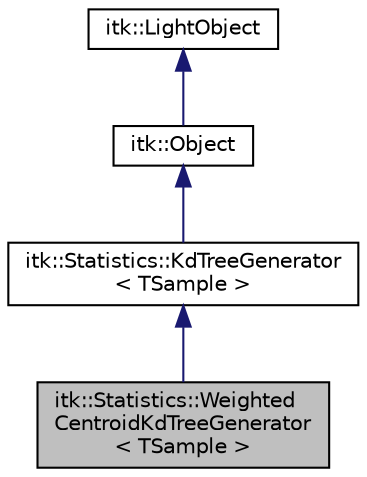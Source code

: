 digraph "itk::Statistics::WeightedCentroidKdTreeGenerator&lt; TSample &gt;"
{
 // LATEX_PDF_SIZE
  edge [fontname="Helvetica",fontsize="10",labelfontname="Helvetica",labelfontsize="10"];
  node [fontname="Helvetica",fontsize="10",shape=record];
  Node1 [label="itk::Statistics::Weighted\lCentroidKdTreeGenerator\l\< TSample \>",height=0.2,width=0.4,color="black", fillcolor="grey75", style="filled", fontcolor="black",tooltip="This class generates a KdTree object with centroid information."];
  Node2 -> Node1 [dir="back",color="midnightblue",fontsize="10",style="solid",fontname="Helvetica"];
  Node2 [label="itk::Statistics::KdTreeGenerator\l\< TSample \>",height=0.2,width=0.4,color="black", fillcolor="white", style="filled",URL="$classitk_1_1Statistics_1_1KdTreeGenerator.html",tooltip="This class generates a KdTree object without centroid information."];
  Node3 -> Node2 [dir="back",color="midnightblue",fontsize="10",style="solid",fontname="Helvetica"];
  Node3 [label="itk::Object",height=0.2,width=0.4,color="black", fillcolor="white", style="filled",URL="$classitk_1_1Object.html",tooltip="Base class for most ITK classes."];
  Node4 -> Node3 [dir="back",color="midnightblue",fontsize="10",style="solid",fontname="Helvetica"];
  Node4 [label="itk::LightObject",height=0.2,width=0.4,color="black", fillcolor="white", style="filled",URL="$classitk_1_1LightObject.html",tooltip="Light weight base class for most itk classes."];
}
